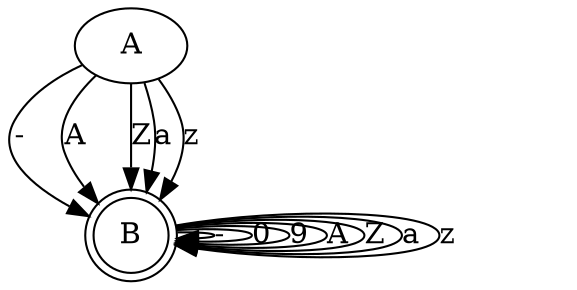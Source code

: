 digraph AFD {
	B [shape=doublecircle]
	A
	A -> B [label="-"]
	B -> B [label="-"]
	B -> B [label=0]
	B -> B [label=9]
	A -> B [label=A]
	B -> B [label=A]
	A -> B [label=Z]
	B -> B [label=Z]
	A -> B [label=a]
	B -> B [label=a]
	A -> B [label=z]
	B -> B [label=z]
}
